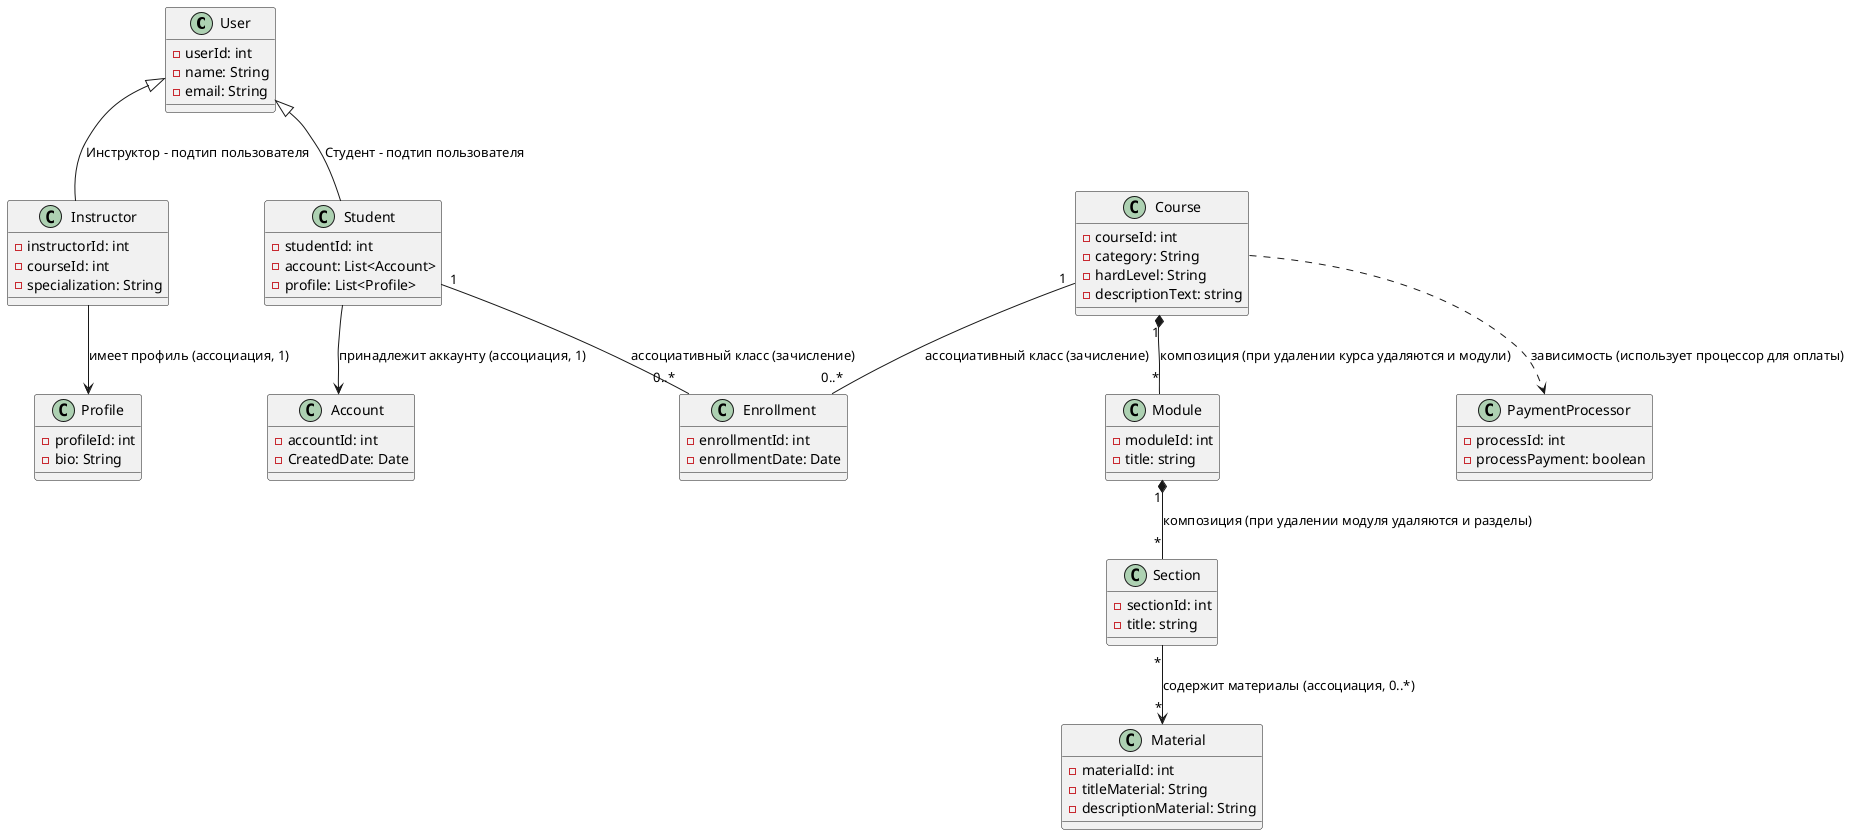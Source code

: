 @startuml
'Пользователь
class User {
- userId: int
- name: String
- email: String
}

'Студенты
class Student {
- studentId: int
- account: List<Account>
- profile: List<Profile>
}


class Account {
- accountId: int
- CreatedDate: Date
}


class Profile {
- profileId: int
- bio: String
}

'Преподаватель
class Instructor {
- instructorId: int
- courseId: int
- specialization: String
}

'Курс
class Course {
- courseId: int
- category: String
- hardLevel: String
- descriptionText: string
}

'Зачисление
class Enrollment {
- enrollmentId: int
- enrollmentDate: Date
}

class Module {
- moduleId: int
- title: string
}

class Section {
- sectionId: int
- title: string
}

'Материал
class Material {
- materialId: int
- titleMaterial: String
- descriptionMaterial: String
}

class PaymentProcessor {
- processId: int
- processPayment: boolean
}

User <|-- Student : Студент - подтип пользователя
User <|-- Instructor : Инструктор - подтип пользователя
Student "1" -- "0..*" Enrollment : ассоциативный класс (зачисление)
Course "1" -- "0..*" Enrollment : ассоциативный класс (зачисление)
Student --> Account : принадлежит аккаунту (ассоциация, 1)
Instructor --> Profile : имеет профиль (ассоциация, 1)
Course "1" *-- "*" Module : композиция (при удалении курса удаляются и модули)
Module "1" *-- "*" Section : композиция (при удалении модуля удаляются и разделы)
Section "*" --> "*" Material : содержит материалы (ассоциация, 0..*)
Course ..> PaymentProcessor : зависимость (использует процессор для оплаты)
@enduml